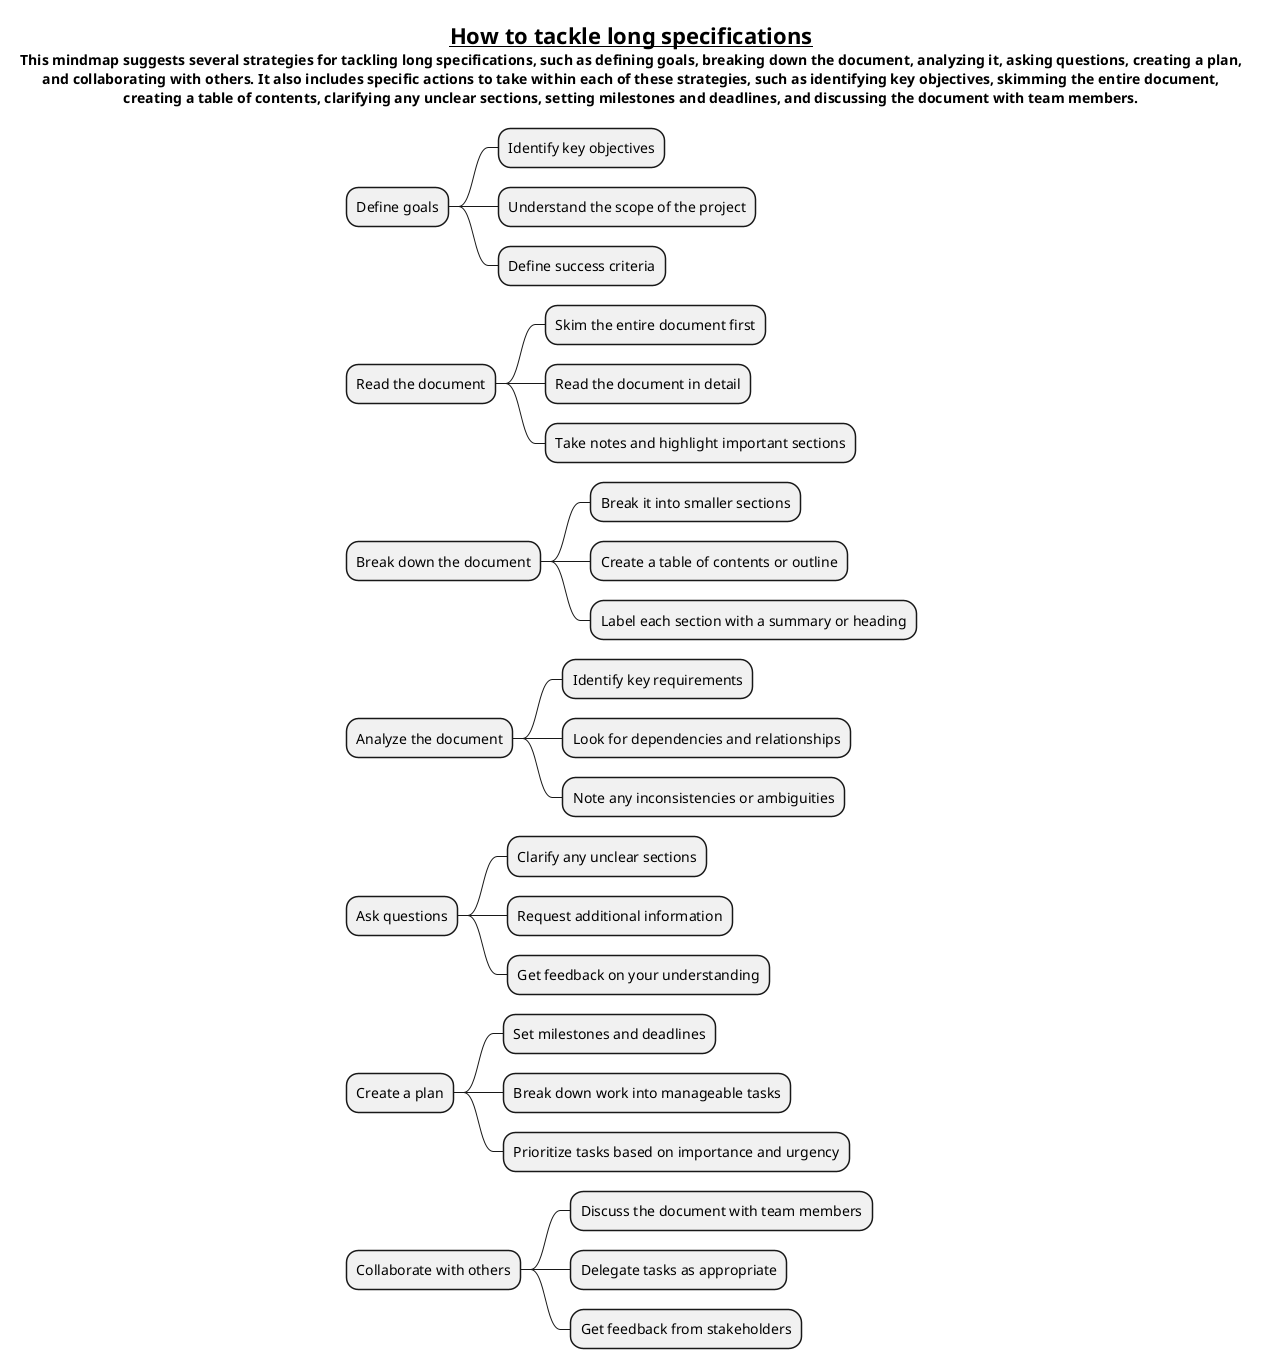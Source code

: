 @startmindmap
title = __How to tackle long specifications__ \nThis mindmap suggests several strategies for tackling long specifications, such as defining goals, breaking down the document, analyzing it, asking questions, creating a plan,\n and collaborating with others. It also includes specific actions to take within each of these strategies, such as identifying key objectives, skimming the entire document, \ncreating a table of contents, clarifying any unclear sections, setting milestones and deadlines, and discussing the document with team members.






* Define goals
** Identify key objectives
** Understand the scope of the project
** Define success criteria

* Read the document
** Skim the entire document first
** Read the document in detail
** Take notes and highlight important sections

* Break down the document
** Break it into smaller sections
** Create a table of contents or outline
** Label each section with a summary or heading

* Analyze the document
** Identify key requirements
** Look for dependencies and relationships
** Note any inconsistencies or ambiguities

* Ask questions
** Clarify any unclear sections
** Request additional information
** Get feedback on your understanding

* Create a plan
** Set milestones and deadlines
** Break down work into manageable tasks
** Prioritize tasks based on importance and urgency

* Collaborate with others
** Discuss the document with team members
** Delegate tasks as appropriate
** Get feedback from stakeholders

@endmindmap
